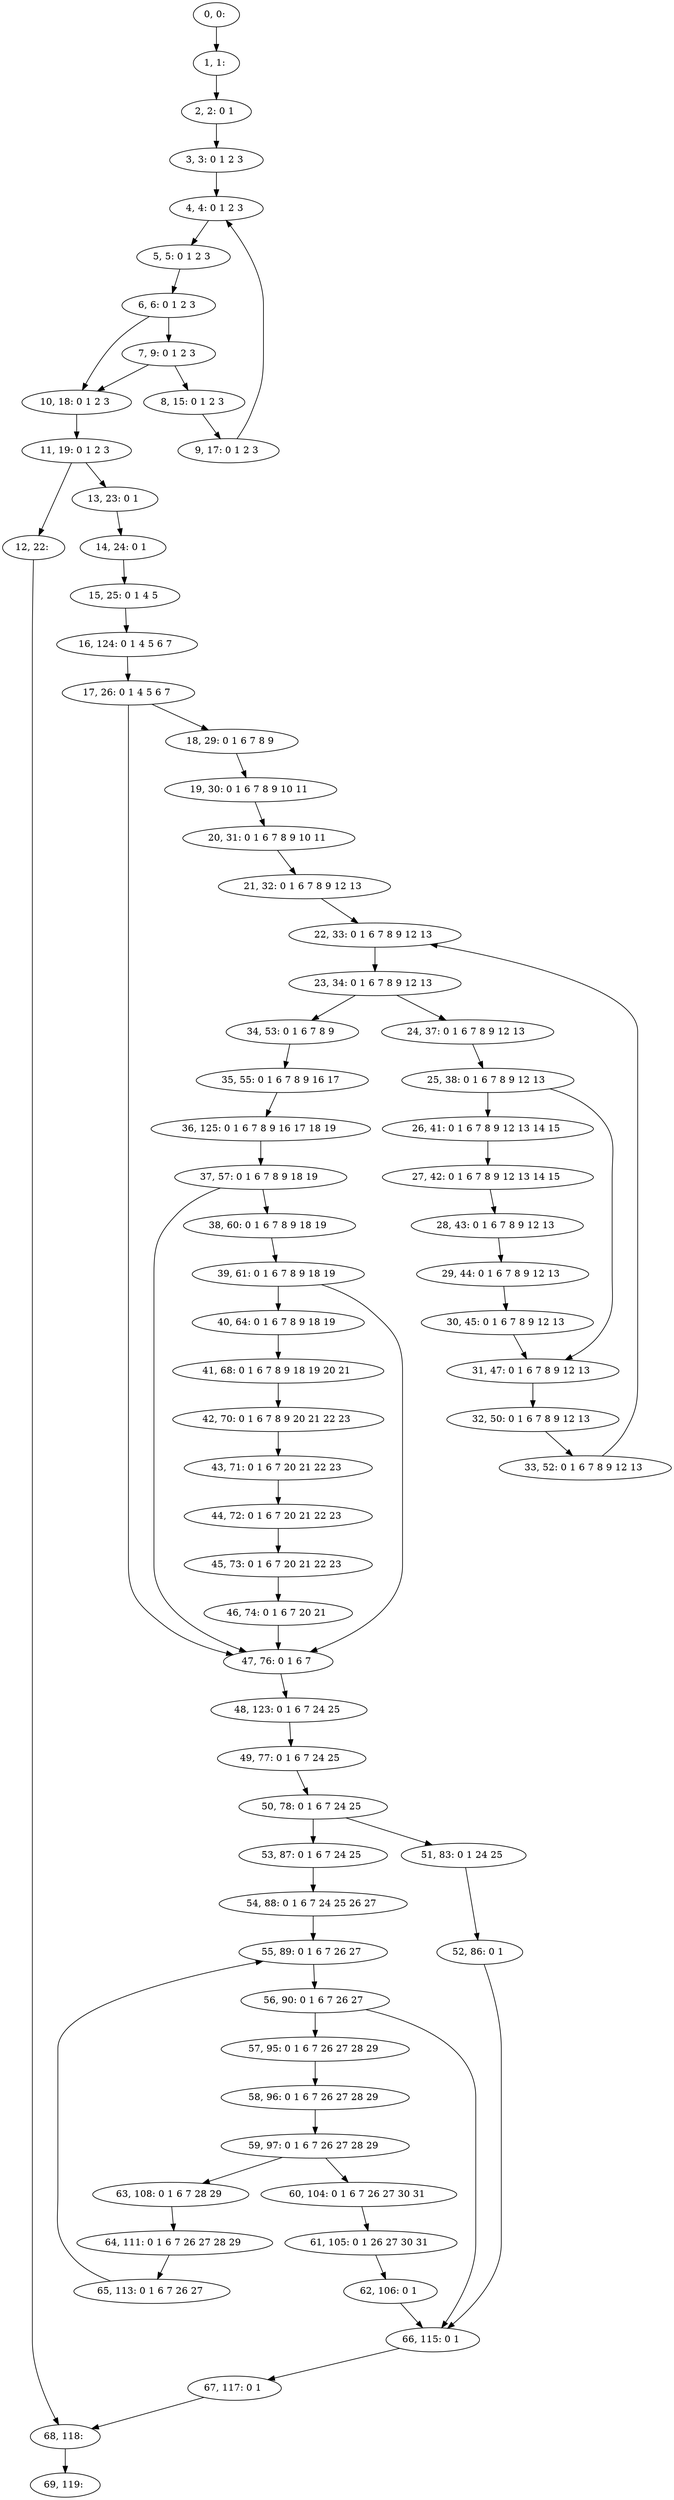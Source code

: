 digraph G {
0[label="0, 0: "];
1[label="1, 1: "];
2[label="2, 2: 0 1 "];
3[label="3, 3: 0 1 2 3 "];
4[label="4, 4: 0 1 2 3 "];
5[label="5, 5: 0 1 2 3 "];
6[label="6, 6: 0 1 2 3 "];
7[label="7, 9: 0 1 2 3 "];
8[label="8, 15: 0 1 2 3 "];
9[label="9, 17: 0 1 2 3 "];
10[label="10, 18: 0 1 2 3 "];
11[label="11, 19: 0 1 2 3 "];
12[label="12, 22: "];
13[label="13, 23: 0 1 "];
14[label="14, 24: 0 1 "];
15[label="15, 25: 0 1 4 5 "];
16[label="16, 124: 0 1 4 5 6 7 "];
17[label="17, 26: 0 1 4 5 6 7 "];
18[label="18, 29: 0 1 6 7 8 9 "];
19[label="19, 30: 0 1 6 7 8 9 10 11 "];
20[label="20, 31: 0 1 6 7 8 9 10 11 "];
21[label="21, 32: 0 1 6 7 8 9 12 13 "];
22[label="22, 33: 0 1 6 7 8 9 12 13 "];
23[label="23, 34: 0 1 6 7 8 9 12 13 "];
24[label="24, 37: 0 1 6 7 8 9 12 13 "];
25[label="25, 38: 0 1 6 7 8 9 12 13 "];
26[label="26, 41: 0 1 6 7 8 9 12 13 14 15 "];
27[label="27, 42: 0 1 6 7 8 9 12 13 14 15 "];
28[label="28, 43: 0 1 6 7 8 9 12 13 "];
29[label="29, 44: 0 1 6 7 8 9 12 13 "];
30[label="30, 45: 0 1 6 7 8 9 12 13 "];
31[label="31, 47: 0 1 6 7 8 9 12 13 "];
32[label="32, 50: 0 1 6 7 8 9 12 13 "];
33[label="33, 52: 0 1 6 7 8 9 12 13 "];
34[label="34, 53: 0 1 6 7 8 9 "];
35[label="35, 55: 0 1 6 7 8 9 16 17 "];
36[label="36, 125: 0 1 6 7 8 9 16 17 18 19 "];
37[label="37, 57: 0 1 6 7 8 9 18 19 "];
38[label="38, 60: 0 1 6 7 8 9 18 19 "];
39[label="39, 61: 0 1 6 7 8 9 18 19 "];
40[label="40, 64: 0 1 6 7 8 9 18 19 "];
41[label="41, 68: 0 1 6 7 8 9 18 19 20 21 "];
42[label="42, 70: 0 1 6 7 8 9 20 21 22 23 "];
43[label="43, 71: 0 1 6 7 20 21 22 23 "];
44[label="44, 72: 0 1 6 7 20 21 22 23 "];
45[label="45, 73: 0 1 6 7 20 21 22 23 "];
46[label="46, 74: 0 1 6 7 20 21 "];
47[label="47, 76: 0 1 6 7 "];
48[label="48, 123: 0 1 6 7 24 25 "];
49[label="49, 77: 0 1 6 7 24 25 "];
50[label="50, 78: 0 1 6 7 24 25 "];
51[label="51, 83: 0 1 24 25 "];
52[label="52, 86: 0 1 "];
53[label="53, 87: 0 1 6 7 24 25 "];
54[label="54, 88: 0 1 6 7 24 25 26 27 "];
55[label="55, 89: 0 1 6 7 26 27 "];
56[label="56, 90: 0 1 6 7 26 27 "];
57[label="57, 95: 0 1 6 7 26 27 28 29 "];
58[label="58, 96: 0 1 6 7 26 27 28 29 "];
59[label="59, 97: 0 1 6 7 26 27 28 29 "];
60[label="60, 104: 0 1 6 7 26 27 30 31 "];
61[label="61, 105: 0 1 26 27 30 31 "];
62[label="62, 106: 0 1 "];
63[label="63, 108: 0 1 6 7 28 29 "];
64[label="64, 111: 0 1 6 7 26 27 28 29 "];
65[label="65, 113: 0 1 6 7 26 27 "];
66[label="66, 115: 0 1 "];
67[label="67, 117: 0 1 "];
68[label="68, 118: "];
69[label="69, 119: "];
0->1 ;
1->2 ;
2->3 ;
3->4 ;
4->5 ;
5->6 ;
6->7 ;
6->10 ;
7->8 ;
7->10 ;
8->9 ;
9->4 ;
10->11 ;
11->12 ;
11->13 ;
12->68 ;
13->14 ;
14->15 ;
15->16 ;
16->17 ;
17->18 ;
17->47 ;
18->19 ;
19->20 ;
20->21 ;
21->22 ;
22->23 ;
23->24 ;
23->34 ;
24->25 ;
25->26 ;
25->31 ;
26->27 ;
27->28 ;
28->29 ;
29->30 ;
30->31 ;
31->32 ;
32->33 ;
33->22 ;
34->35 ;
35->36 ;
36->37 ;
37->38 ;
37->47 ;
38->39 ;
39->40 ;
39->47 ;
40->41 ;
41->42 ;
42->43 ;
43->44 ;
44->45 ;
45->46 ;
46->47 ;
47->48 ;
48->49 ;
49->50 ;
50->51 ;
50->53 ;
51->52 ;
52->66 ;
53->54 ;
54->55 ;
55->56 ;
56->57 ;
56->66 ;
57->58 ;
58->59 ;
59->60 ;
59->63 ;
60->61 ;
61->62 ;
62->66 ;
63->64 ;
64->65 ;
65->55 ;
66->67 ;
67->68 ;
68->69 ;
}
